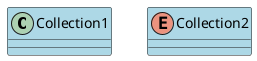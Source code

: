 {
  "sha1": "e5d0xt4yqeo9yguwm9pnk9a1t4nic3w",
  "insertion": {
    "when": "2024-06-01T09:03:04.016Z",
    "url": "https://github.com/plantuml/plantuml/issues/164",
    "user": "plantuml@gmail.com"
  }
}
@startuml


skinparam class {
  BackgroundColor LightBlue
}

class Collection1
enum Collection2


@enduml
